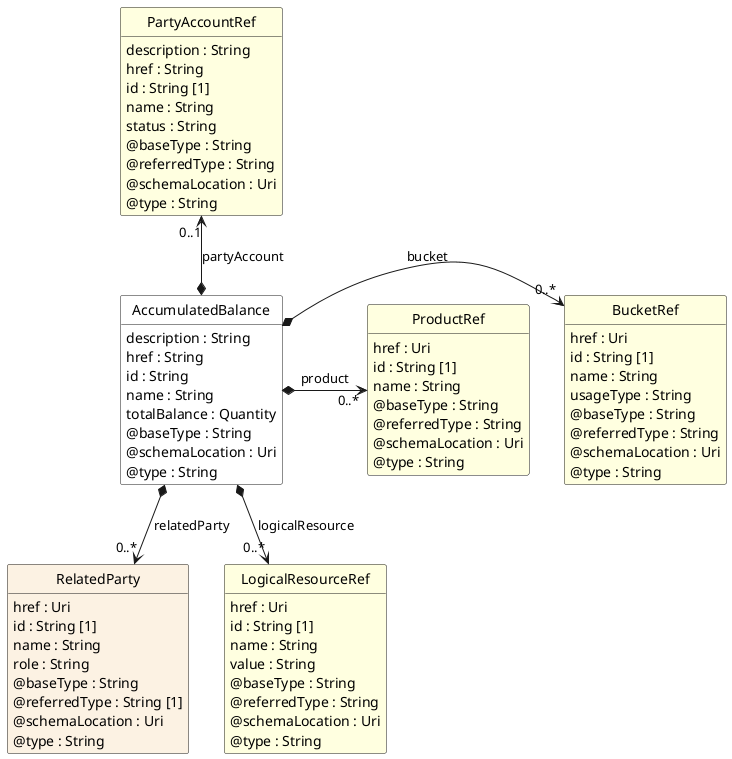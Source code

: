 @startuml
hide circle
hide methods
hide stereotype
show <<Enumeration>> stereotype
skinparam class {
   BackgroundColor<<Enumeration>> #E6F5F7
   BackgroundColor<<Ref>> #FFFFE0
   BackgroundColor<<Pivot>> #FFFFFFF
   BackgroundColor<<SimpleType>> #E2F0DA
   BackgroundColor #FCF2E3
}

class AccumulatedBalance <<Pivot>> {
    description : String
    href : String
    id : String
    name : String
    totalBalance : Quantity
    @baseType : String
    @schemaLocation : Uri
    @type : String
}

class ProductRef  <<Ref>> {
    href : Uri
    id : String [1]
    name : String
    @baseType : String
    @referredType : String
    @schemaLocation : Uri
    @type : String
}

class RelatedParty  {
    href : Uri
    id : String [1]
    name : String
    role : String
    @baseType : String
    @referredType : String [1]
    @schemaLocation : Uri
    @type : String
}

class LogicalResourceRef  <<Ref>> {
    href : Uri
    id : String [1]
    name : String
    value : String
    @baseType : String
    @referredType : String
    @schemaLocation : Uri
    @type : String
}

class BucketRef  <<Ref>> {
    href : Uri
    id : String [1]
    name : String
    usageType : String
    @baseType : String
    @referredType : String
    @schemaLocation : Uri
    @type : String
}

class PartyAccountRef  <<Ref>> {
    description : String
    href : String
    id : String [1]
    name : String
    status : String
    @baseType : String
    @referredType : String
    @schemaLocation : Uri
    @type : String
}

BucketRef "0..*" <-left-* AccumulatedBalance : bucket

AccumulatedBalance *-right-> "0..*" ProductRef : product

PartyAccountRef "0..1" <--* AccumulatedBalance : partyAccount

AccumulatedBalance *-->  "0..*" RelatedParty : relatedParty

AccumulatedBalance *-->  "0..*" LogicalResourceRef : logicalResource

@enduml